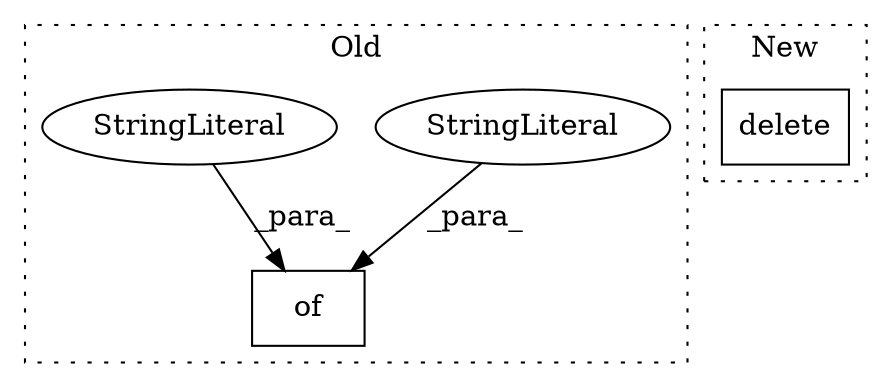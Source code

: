 digraph G {
subgraph cluster0 {
1 [label="of" a="32" s="8387,8421" l="3,1" shape="box"];
3 [label="StringLiteral" a="45" s="8406" l="11" shape="ellipse"];
4 [label="StringLiteral" a="45" s="8390" l="11" shape="ellipse"];
label = "Old";
style="dotted";
}
subgraph cluster1 {
2 [label="delete" a="32" s="8167" l="8" shape="box"];
label = "New";
style="dotted";
}
3 -> 1 [label="_para_"];
4 -> 1 [label="_para_"];
}
